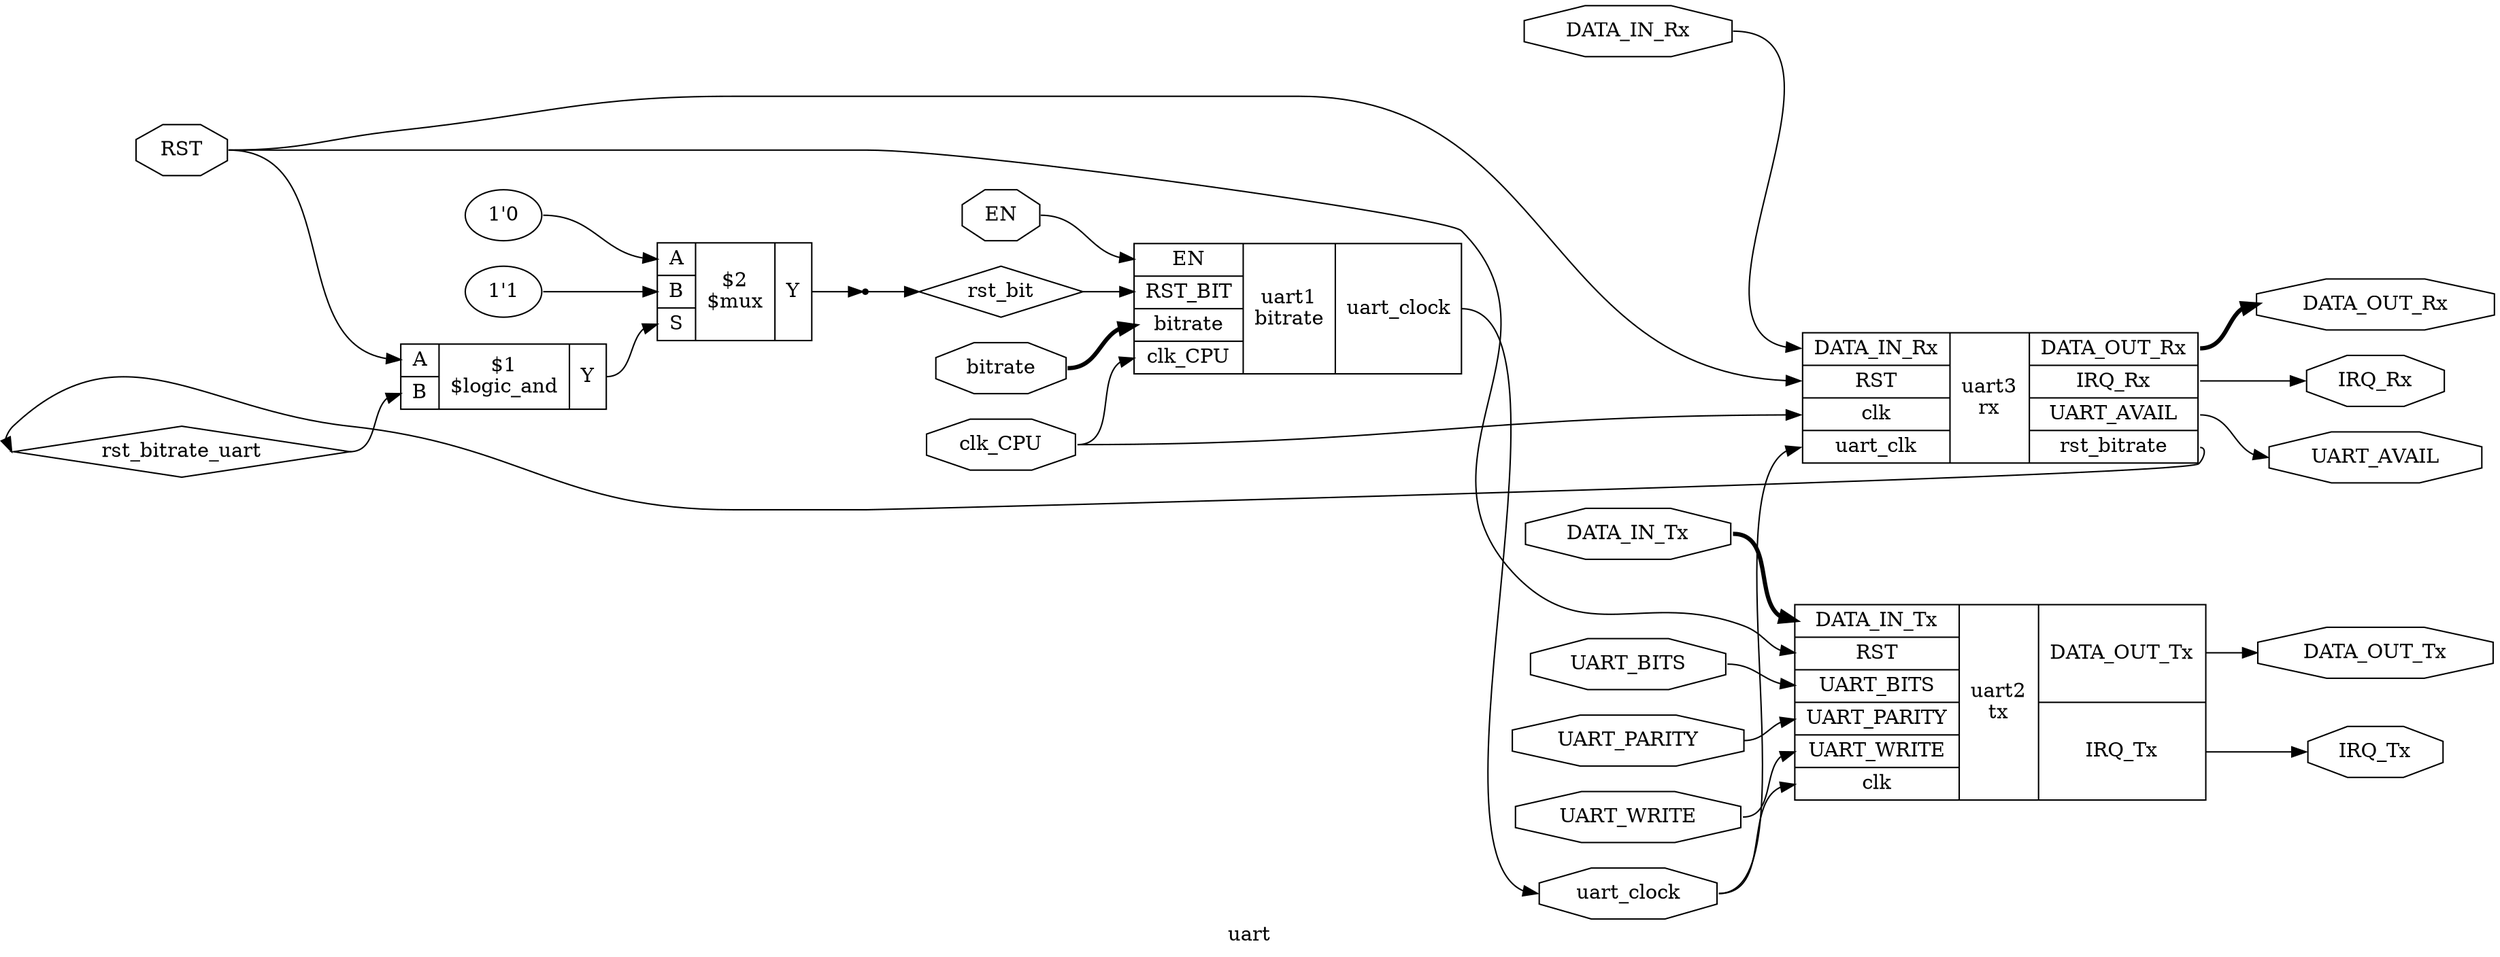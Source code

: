 digraph "uart" {
label="uart";
rankdir="LR";
remincross=true;
n3 [ shape=diamond, label="rst_bitrate_uart", color="black", fontcolor="black"];
n4 [ shape=diamond, label="rst_bit", color="black", fontcolor="black"];
n5 [ shape=octagon, label="DATA_OUT_Rx", color="black", fontcolor="black"];
n6 [ shape=octagon, label="IRQ_Tx", color="black", fontcolor="black"];
n7 [ shape=octagon, label="DATA_OUT_Tx", color="black", fontcolor="black"];
n8 [ shape=octagon, label="IRQ_Rx", color="black", fontcolor="black"];
n9 [ shape=octagon, label="UART_AVAIL", color="black", fontcolor="black"];
n10 [ shape=octagon, label="uart_clock", color="black", fontcolor="black"];
n11 [ shape=octagon, label="bitrate", color="black", fontcolor="black"];
n12 [ shape=octagon, label="DATA_IN_Tx", color="black", fontcolor="black"];
n13 [ shape=octagon, label="DATA_IN_Rx", color="black", fontcolor="black"];
n14 [ shape=octagon, label="UART_PARITY", color="black", fontcolor="black"];
n15 [ shape=octagon, label="UART_BITS", color="black", fontcolor="black"];
n16 [ shape=octagon, label="UART_WRITE", color="black", fontcolor="black"];
n17 [ shape=octagon, label="clk_CPU", color="black", fontcolor="black"];
n18 [ shape=octagon, label="EN", color="black", fontcolor="black"];
n19 [ shape=octagon, label="RST", color="black", fontcolor="black"];
c23 [ shape=record, label="{{<p13> DATA_IN_Rx|<p19> RST|<p20> clk|<p21> uart_clk}|uart3\nrx|{<p5> DATA_OUT_Rx|<p8> IRQ_Rx|<p9> UART_AVAIL|<p22> rst_bitrate}}",  ];
c24 [ shape=record, label="{{<p12> DATA_IN_Tx|<p19> RST|<p15> UART_BITS|<p14> UART_PARITY|<p16> UART_WRITE|<p20> clk}|uart2\ntx|{<p7> DATA_OUT_Tx|<p6> IRQ_Tx}}",  ];
c26 [ shape=record, label="{{<p18> EN|<p25> RST_BIT|<p11> bitrate|<p17> clk_CPU}|uart1\nbitrate|{<p10> uart_clock}}",  ];
v0 [ label="1'1" ];
v1 [ label="1'0" ];
c31 [ shape=record, label="{{<p27> A|<p28> B|<p29> S}|$2\n$mux|{<p30> Y}}",  ];
c32 [ shape=record, label="{{<p27> A|<p28> B}|$1\n$logic_and|{<p30> Y}}",  ];
x2 [shape=point, ];
c31:p30:e -> x2:w [color="black", fontcolor="black", label=""];
c26:p10:e -> n10:w [color="black", fontcolor="black", label=""];
n10:e -> c23:p21:w [color="black", fontcolor="black", label=""];
n10:e -> c24:p20:w [color="black", fontcolor="black", label=""];
n11:e -> c26:p11:w [color="black", fontcolor="black", style="setlinewidth(3)", label=""];
n12:e -> c24:p12:w [color="black", fontcolor="black", style="setlinewidth(3)", label=""];
n13:e -> c23:p13:w [color="black", fontcolor="black", label=""];
n14:e -> c24:p14:w [color="black", fontcolor="black", label=""];
n15:e -> c24:p15:w [color="black", fontcolor="black", label=""];
n16:e -> c24:p16:w [color="black", fontcolor="black", label=""];
n17:e -> c23:p20:w [color="black", fontcolor="black", label=""];
n17:e -> c26:p17:w [color="black", fontcolor="black", label=""];
n18:e -> c26:p18:w [color="black", fontcolor="black", label=""];
n19:e -> c23:p19:w [color="black", fontcolor="black", label=""];
n19:e -> c24:p19:w [color="black", fontcolor="black", label=""];
n19:e -> c32:p27:w [color="black", fontcolor="black", label=""];
c32:p30:e -> c31:p29:w [color="black", fontcolor="black", label=""];
c23:p22:e -> n3:w [color="black", fontcolor="black", label=""];
n3:e -> c32:p28:w [color="black", fontcolor="black", label=""];
x2:e -> n4:w [color="black", fontcolor="black", label=""];
n4:e -> c26:p25:w [color="black", fontcolor="black", label=""];
c23:p5:e -> n5:w [color="black", fontcolor="black", style="setlinewidth(3)", label=""];
c24:p6:e -> n6:w [color="black", fontcolor="black", label=""];
c24:p7:e -> n7:w [color="black", fontcolor="black", label=""];
c23:p8:e -> n8:w [color="black", fontcolor="black", label=""];
c23:p9:e -> n9:w [color="black", fontcolor="black", label=""];
v0:e -> c31:p28:w [color="black", fontcolor="black", label=""];
v1:e -> c31:p27:w [color="black", fontcolor="black", label=""];
}
